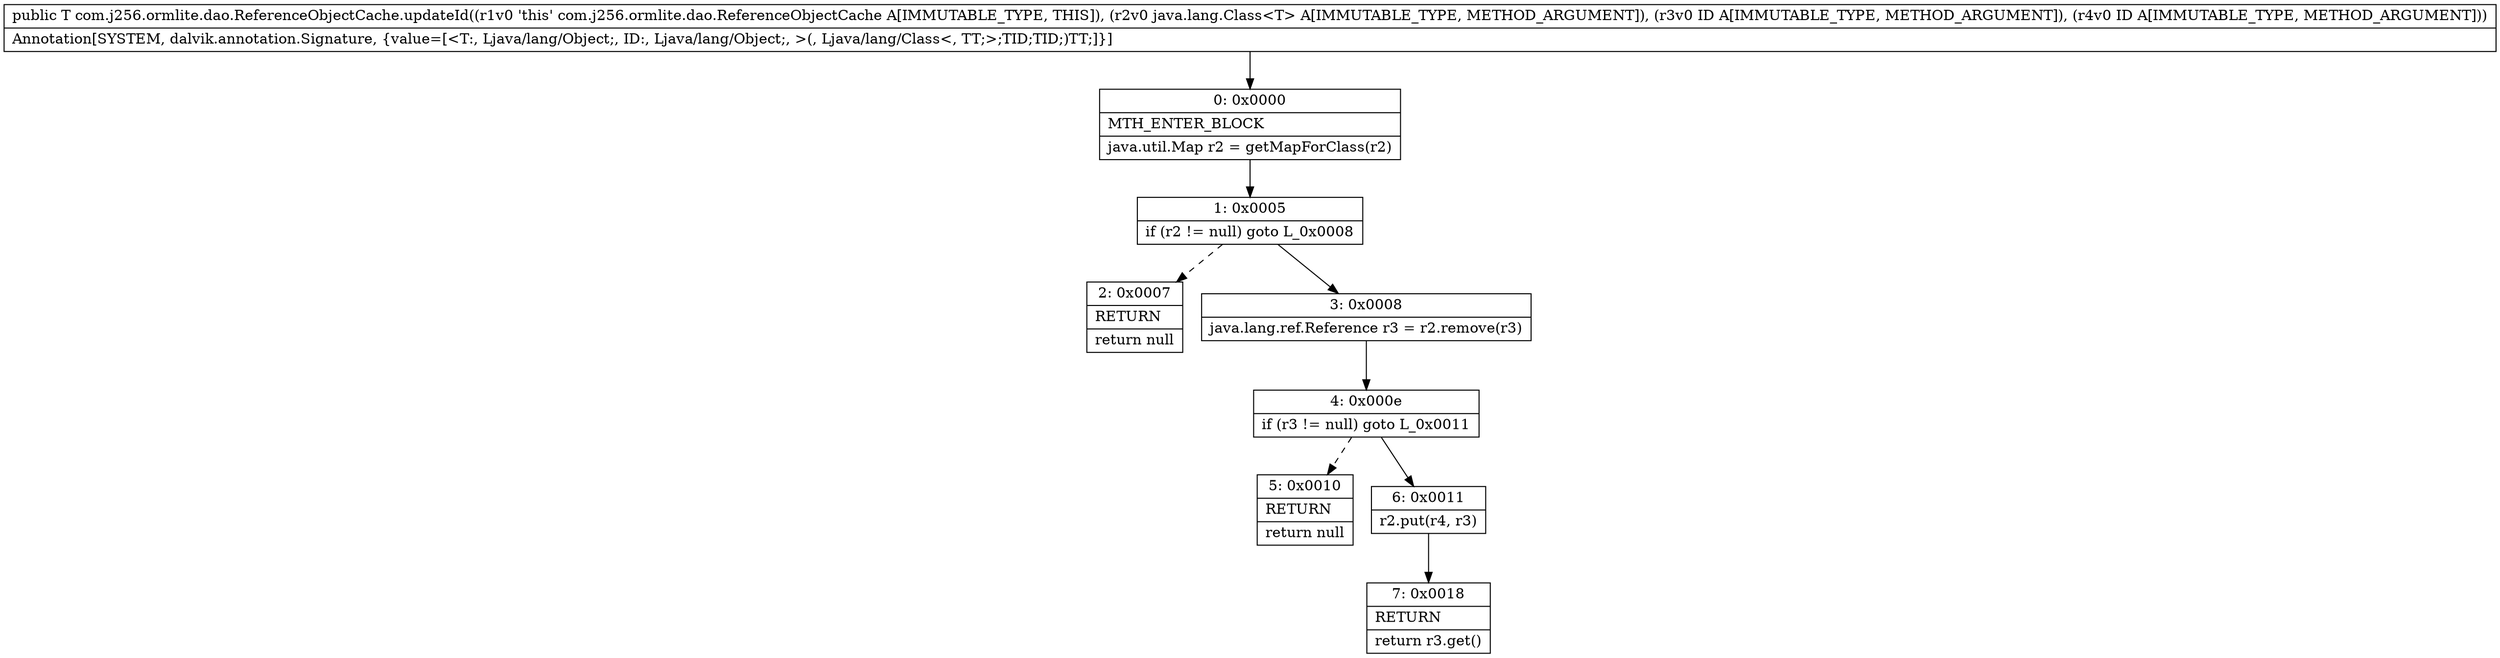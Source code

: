 digraph "CFG forcom.j256.ormlite.dao.ReferenceObjectCache.updateId(Ljava\/lang\/Class;Ljava\/lang\/Object;Ljava\/lang\/Object;)Ljava\/lang\/Object;" {
Node_0 [shape=record,label="{0\:\ 0x0000|MTH_ENTER_BLOCK\l|java.util.Map r2 = getMapForClass(r2)\l}"];
Node_1 [shape=record,label="{1\:\ 0x0005|if (r2 != null) goto L_0x0008\l}"];
Node_2 [shape=record,label="{2\:\ 0x0007|RETURN\l|return null\l}"];
Node_3 [shape=record,label="{3\:\ 0x0008|java.lang.ref.Reference r3 = r2.remove(r3)\l}"];
Node_4 [shape=record,label="{4\:\ 0x000e|if (r3 != null) goto L_0x0011\l}"];
Node_5 [shape=record,label="{5\:\ 0x0010|RETURN\l|return null\l}"];
Node_6 [shape=record,label="{6\:\ 0x0011|r2.put(r4, r3)\l}"];
Node_7 [shape=record,label="{7\:\ 0x0018|RETURN\l|return r3.get()\l}"];
MethodNode[shape=record,label="{public T com.j256.ormlite.dao.ReferenceObjectCache.updateId((r1v0 'this' com.j256.ormlite.dao.ReferenceObjectCache A[IMMUTABLE_TYPE, THIS]), (r2v0 java.lang.Class\<T\> A[IMMUTABLE_TYPE, METHOD_ARGUMENT]), (r3v0 ID A[IMMUTABLE_TYPE, METHOD_ARGUMENT]), (r4v0 ID A[IMMUTABLE_TYPE, METHOD_ARGUMENT]))  | Annotation[SYSTEM, dalvik.annotation.Signature, \{value=[\<T:, Ljava\/lang\/Object;, ID:, Ljava\/lang\/Object;, \>(, Ljava\/lang\/Class\<, TT;\>;TID;TID;)TT;]\}]\l}"];
MethodNode -> Node_0;
Node_0 -> Node_1;
Node_1 -> Node_2[style=dashed];
Node_1 -> Node_3;
Node_3 -> Node_4;
Node_4 -> Node_5[style=dashed];
Node_4 -> Node_6;
Node_6 -> Node_7;
}


